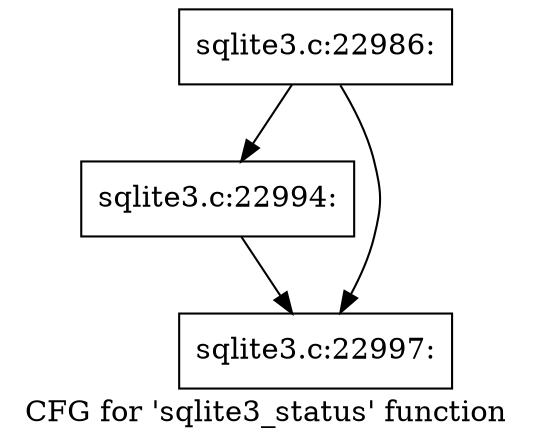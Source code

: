digraph "CFG for 'sqlite3_status' function" {
	label="CFG for 'sqlite3_status' function";

	Node0x55c0f51b6e50 [shape=record,label="{sqlite3.c:22986:}"];
	Node0x55c0f51b6e50 -> Node0x55c0f51b55d0;
	Node0x55c0f51b6e50 -> Node0x55c0f51bdd00;
	Node0x55c0f51b55d0 [shape=record,label="{sqlite3.c:22994:}"];
	Node0x55c0f51b55d0 -> Node0x55c0f51bdd00;
	Node0x55c0f51bdd00 [shape=record,label="{sqlite3.c:22997:}"];
}
